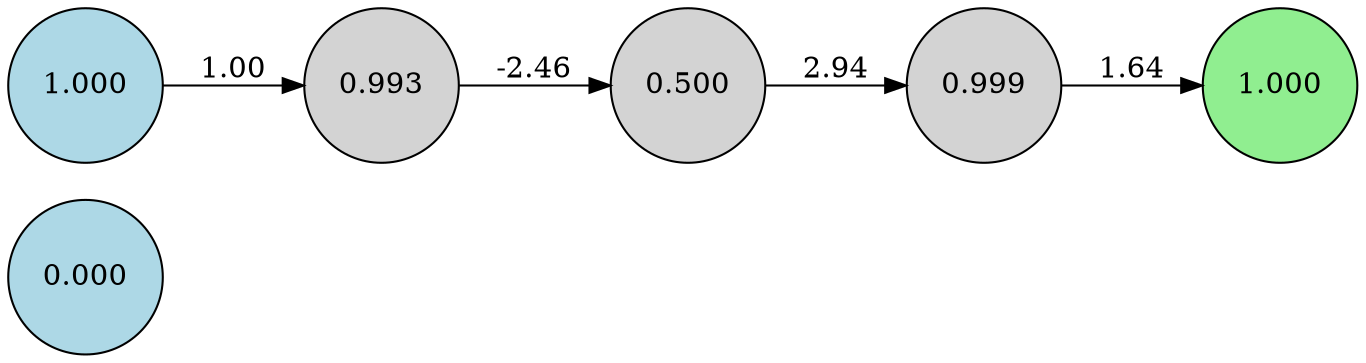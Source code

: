 digraph neat {
  rankdir=LR;
  node [shape=circle];
  node0 [label="0.000", style=filled, fillcolor=lightblue];
  node1 [label="1.000", style=filled, fillcolor=lightblue];
  node122 [label="1.000", style=filled, fillcolor=lightgreen];
  node152 [label="0.500", style=filled, fillcolor=lightgray];
  node201 [label="0.999", style=filled, fillcolor=lightgray];
  node233 [label="0.993", style=filled, fillcolor=lightgray];
  node152 -> node201 [label="2.94"];
  node201 -> node122 [label="1.64"];
  node1 -> node233 [label="1.00"];
  node233 -> node152 [label="-2.46"];
}
